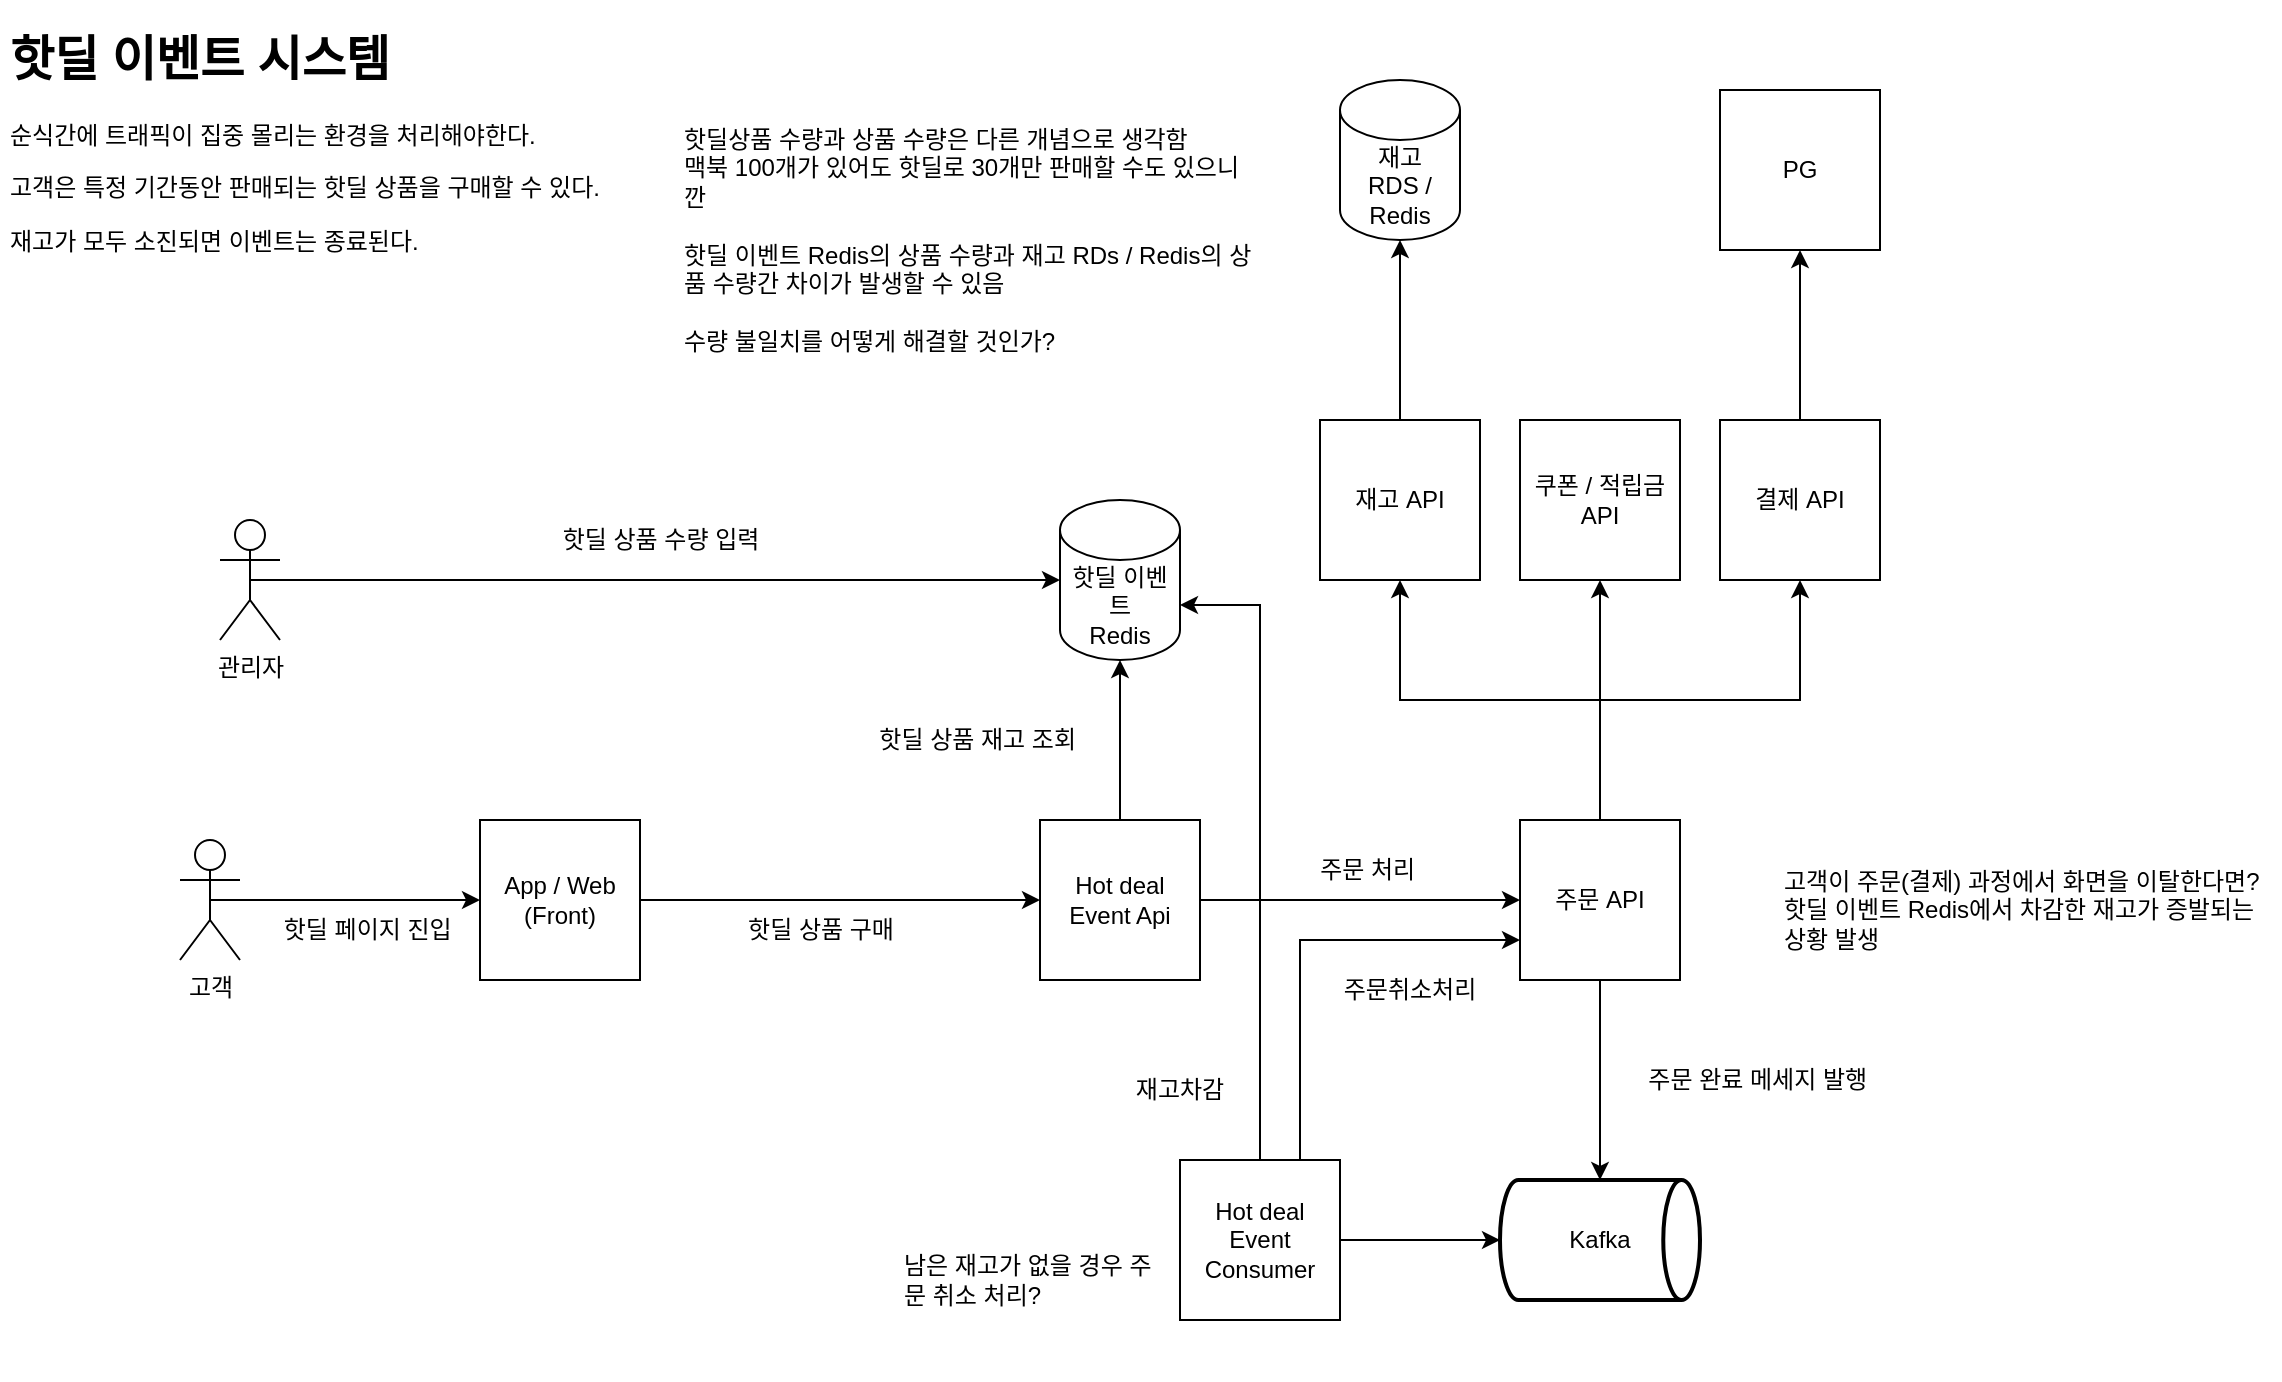 <mxfile version="21.0.8" type="github">
  <diagram name="페이지-1" id="THUsOuR64LjgHG88BtPO">
    <mxGraphModel dx="1242" dy="703" grid="1" gridSize="10" guides="1" tooltips="1" connect="1" arrows="1" fold="1" page="1" pageScale="1" pageWidth="827" pageHeight="1169" math="0" shadow="0">
      <root>
        <mxCell id="0" />
        <mxCell id="1" parent="0" />
        <mxCell id="NrB0Wtn4uWU9AvgZ2HFs-1" value="&lt;h1&gt;핫딜 이벤트 시스템&lt;/h1&gt;&lt;p&gt;순식간에 트래픽이 집중 몰리는 환경을 처리해야한다.&lt;/p&gt;&lt;p&gt;고객은 특정 기간동안 판매되는 핫딜 상품을 구매할 수 있다.&lt;/p&gt;&lt;p&gt;재고가 모두 소진되면 이벤트는 종료된다.&lt;/p&gt;&lt;p&gt;&lt;br&gt;&lt;/p&gt;" style="text;html=1;strokeColor=none;fillColor=none;spacing=5;spacingTop=-20;whiteSpace=wrap;overflow=hidden;rounded=0;" parent="1" vertex="1">
          <mxGeometry x="120" y="120" width="340" height="150" as="geometry" />
        </mxCell>
        <mxCell id="NrB0Wtn4uWU9AvgZ2HFs-4" style="edgeStyle=orthogonalEdgeStyle;rounded=0;orthogonalLoop=1;jettySize=auto;html=1;exitX=0.5;exitY=0.5;exitDx=0;exitDy=0;exitPerimeter=0;entryX=0;entryY=0.5;entryDx=0;entryDy=0;" parent="1" source="NrB0Wtn4uWU9AvgZ2HFs-2" target="NrB0Wtn4uWU9AvgZ2HFs-3" edge="1">
          <mxGeometry relative="1" as="geometry" />
        </mxCell>
        <mxCell id="NrB0Wtn4uWU9AvgZ2HFs-2" value="고객" style="shape=umlActor;verticalLabelPosition=bottom;verticalAlign=top;html=1;outlineConnect=0;" parent="1" vertex="1">
          <mxGeometry x="210" y="530" width="30" height="60" as="geometry" />
        </mxCell>
        <mxCell id="NrB0Wtn4uWU9AvgZ2HFs-6" style="edgeStyle=orthogonalEdgeStyle;rounded=0;orthogonalLoop=1;jettySize=auto;html=1;exitX=1;exitY=0.5;exitDx=0;exitDy=0;entryX=0;entryY=0.5;entryDx=0;entryDy=0;" parent="1" source="NrB0Wtn4uWU9AvgZ2HFs-3" target="NrB0Wtn4uWU9AvgZ2HFs-5" edge="1">
          <mxGeometry relative="1" as="geometry" />
        </mxCell>
        <mxCell id="NrB0Wtn4uWU9AvgZ2HFs-3" value="App / Web&lt;br&gt;(Front)" style="whiteSpace=wrap;html=1;aspect=fixed;" parent="1" vertex="1">
          <mxGeometry x="360" y="520" width="80" height="80" as="geometry" />
        </mxCell>
        <mxCell id="NrB0Wtn4uWU9AvgZ2HFs-8" style="edgeStyle=orthogonalEdgeStyle;rounded=0;orthogonalLoop=1;jettySize=auto;html=1;exitX=0.5;exitY=0;exitDx=0;exitDy=0;entryX=0.5;entryY=1;entryDx=0;entryDy=0;entryPerimeter=0;" parent="1" source="NrB0Wtn4uWU9AvgZ2HFs-5" target="NrB0Wtn4uWU9AvgZ2HFs-7" edge="1">
          <mxGeometry relative="1" as="geometry" />
        </mxCell>
        <mxCell id="NrB0Wtn4uWU9AvgZ2HFs-14" style="edgeStyle=orthogonalEdgeStyle;rounded=0;orthogonalLoop=1;jettySize=auto;html=1;exitX=1;exitY=0.5;exitDx=0;exitDy=0;entryX=0;entryY=0.5;entryDx=0;entryDy=0;" parent="1" source="NrB0Wtn4uWU9AvgZ2HFs-5" target="NrB0Wtn4uWU9AvgZ2HFs-13" edge="1">
          <mxGeometry relative="1" as="geometry" />
        </mxCell>
        <mxCell id="NrB0Wtn4uWU9AvgZ2HFs-5" value="Hot deal Event Api" style="whiteSpace=wrap;html=1;aspect=fixed;" parent="1" vertex="1">
          <mxGeometry x="640" y="520" width="80" height="80" as="geometry" />
        </mxCell>
        <mxCell id="NrB0Wtn4uWU9AvgZ2HFs-7" value="핫딜 이벤트&lt;br&gt;Redis" style="shape=cylinder3;whiteSpace=wrap;html=1;boundedLbl=1;backgroundOutline=1;size=15;" parent="1" vertex="1">
          <mxGeometry x="650" y="360" width="60" height="80" as="geometry" />
        </mxCell>
        <mxCell id="NrB0Wtn4uWU9AvgZ2HFs-9" value="핫딜 상품 재고 조회&amp;nbsp;" style="text;html=1;align=center;verticalAlign=middle;resizable=0;points=[];autosize=1;strokeColor=none;fillColor=none;" parent="1" vertex="1">
          <mxGeometry x="545" y="465" width="130" height="30" as="geometry" />
        </mxCell>
        <mxCell id="NrB0Wtn4uWU9AvgZ2HFs-10" value="핫딜 페이지 진입&amp;nbsp;" style="text;html=1;align=center;verticalAlign=middle;resizable=0;points=[];autosize=1;strokeColor=none;fillColor=none;" parent="1" vertex="1">
          <mxGeometry x="250" y="560" width="110" height="30" as="geometry" />
        </mxCell>
        <mxCell id="NrB0Wtn4uWU9AvgZ2HFs-11" value="핫딜 상품 구매" style="text;html=1;align=center;verticalAlign=middle;resizable=0;points=[];autosize=1;strokeColor=none;fillColor=none;" parent="1" vertex="1">
          <mxGeometry x="480" y="560" width="100" height="30" as="geometry" />
        </mxCell>
        <mxCell id="NrB0Wtn4uWU9AvgZ2HFs-18" style="edgeStyle=orthogonalEdgeStyle;rounded=0;orthogonalLoop=1;jettySize=auto;html=1;exitX=0.5;exitY=0;exitDx=0;exitDy=0;entryX=0.5;entryY=1;entryDx=0;entryDy=0;" parent="1" source="NrB0Wtn4uWU9AvgZ2HFs-13" target="NrB0Wtn4uWU9AvgZ2HFs-15" edge="1">
          <mxGeometry relative="1" as="geometry" />
        </mxCell>
        <mxCell id="NrB0Wtn4uWU9AvgZ2HFs-19" style="edgeStyle=orthogonalEdgeStyle;rounded=0;orthogonalLoop=1;jettySize=auto;html=1;exitX=0.5;exitY=0;exitDx=0;exitDy=0;entryX=0.5;entryY=1;entryDx=0;entryDy=0;" parent="1" source="NrB0Wtn4uWU9AvgZ2HFs-13" target="NrB0Wtn4uWU9AvgZ2HFs-16" edge="1">
          <mxGeometry relative="1" as="geometry" />
        </mxCell>
        <mxCell id="NrB0Wtn4uWU9AvgZ2HFs-20" style="edgeStyle=orthogonalEdgeStyle;rounded=0;orthogonalLoop=1;jettySize=auto;html=1;exitX=0.5;exitY=0;exitDx=0;exitDy=0;entryX=0.5;entryY=1;entryDx=0;entryDy=0;" parent="1" source="NrB0Wtn4uWU9AvgZ2HFs-13" target="NrB0Wtn4uWU9AvgZ2HFs-17" edge="1">
          <mxGeometry relative="1" as="geometry" />
        </mxCell>
        <mxCell id="NrB0Wtn4uWU9AvgZ2HFs-32" style="edgeStyle=orthogonalEdgeStyle;rounded=0;orthogonalLoop=1;jettySize=auto;html=1;exitX=0.5;exitY=1;exitDx=0;exitDy=0;" parent="1" source="NrB0Wtn4uWU9AvgZ2HFs-13" target="NrB0Wtn4uWU9AvgZ2HFs-31" edge="1">
          <mxGeometry relative="1" as="geometry" />
        </mxCell>
        <mxCell id="NrB0Wtn4uWU9AvgZ2HFs-13" value="주문 API" style="whiteSpace=wrap;html=1;aspect=fixed;" parent="1" vertex="1">
          <mxGeometry x="880" y="520" width="80" height="80" as="geometry" />
        </mxCell>
        <mxCell id="NrB0Wtn4uWU9AvgZ2HFs-27" style="edgeStyle=orthogonalEdgeStyle;rounded=0;orthogonalLoop=1;jettySize=auto;html=1;exitX=0.5;exitY=0;exitDx=0;exitDy=0;entryX=0.5;entryY=1;entryDx=0;entryDy=0;entryPerimeter=0;" parent="1" source="NrB0Wtn4uWU9AvgZ2HFs-15" target="NrB0Wtn4uWU9AvgZ2HFs-26" edge="1">
          <mxGeometry relative="1" as="geometry" />
        </mxCell>
        <mxCell id="NrB0Wtn4uWU9AvgZ2HFs-15" value="재고 API" style="whiteSpace=wrap;html=1;aspect=fixed;" parent="1" vertex="1">
          <mxGeometry x="780" y="320" width="80" height="80" as="geometry" />
        </mxCell>
        <mxCell id="NrB0Wtn4uWU9AvgZ2HFs-16" value="쿠폰 / 적립금API" style="whiteSpace=wrap;html=1;aspect=fixed;" parent="1" vertex="1">
          <mxGeometry x="880" y="320" width="80" height="80" as="geometry" />
        </mxCell>
        <mxCell id="VDb1RJbqHZAIUsTDeYEj-2" style="edgeStyle=orthogonalEdgeStyle;rounded=0;orthogonalLoop=1;jettySize=auto;html=1;exitX=0.5;exitY=0;exitDx=0;exitDy=0;entryX=0.5;entryY=1;entryDx=0;entryDy=0;" edge="1" parent="1" source="NrB0Wtn4uWU9AvgZ2HFs-17" target="VDb1RJbqHZAIUsTDeYEj-1">
          <mxGeometry relative="1" as="geometry" />
        </mxCell>
        <mxCell id="NrB0Wtn4uWU9AvgZ2HFs-17" value="결제 API" style="whiteSpace=wrap;html=1;aspect=fixed;" parent="1" vertex="1">
          <mxGeometry x="980" y="320" width="80" height="80" as="geometry" />
        </mxCell>
        <mxCell id="NrB0Wtn4uWU9AvgZ2HFs-23" style="edgeStyle=orthogonalEdgeStyle;rounded=0;orthogonalLoop=1;jettySize=auto;html=1;exitX=0.5;exitY=0.5;exitDx=0;exitDy=0;exitPerimeter=0;entryX=0;entryY=0.5;entryDx=0;entryDy=0;entryPerimeter=0;" parent="1" source="NrB0Wtn4uWU9AvgZ2HFs-21" target="NrB0Wtn4uWU9AvgZ2HFs-7" edge="1">
          <mxGeometry relative="1" as="geometry" />
        </mxCell>
        <mxCell id="NrB0Wtn4uWU9AvgZ2HFs-21" value="관리자" style="shape=umlActor;verticalLabelPosition=bottom;verticalAlign=top;html=1;outlineConnect=0;" parent="1" vertex="1">
          <mxGeometry x="230" y="370" width="30" height="60" as="geometry" />
        </mxCell>
        <mxCell id="NrB0Wtn4uWU9AvgZ2HFs-24" value="핫딜 상품 수량 입력" style="text;html=1;align=center;verticalAlign=middle;resizable=0;points=[];autosize=1;strokeColor=none;fillColor=none;" parent="1" vertex="1">
          <mxGeometry x="390" y="365" width="120" height="30" as="geometry" />
        </mxCell>
        <mxCell id="NrB0Wtn4uWU9AvgZ2HFs-26" value="재고&lt;br&gt;RDS / Redis" style="shape=cylinder3;whiteSpace=wrap;html=1;boundedLbl=1;backgroundOutline=1;size=15;" parent="1" vertex="1">
          <mxGeometry x="790" y="150" width="60" height="80" as="geometry" />
        </mxCell>
        <mxCell id="NrB0Wtn4uWU9AvgZ2HFs-28" value="주문 처리&amp;nbsp;" style="text;html=1;align=center;verticalAlign=middle;resizable=0;points=[];autosize=1;strokeColor=none;fillColor=none;" parent="1" vertex="1">
          <mxGeometry x="770" y="530" width="70" height="30" as="geometry" />
        </mxCell>
        <mxCell id="NrB0Wtn4uWU9AvgZ2HFs-29" value="핫딜상품 수량과 상품 수량은 다른 개념으로 생각함&lt;br&gt;맥북 100개가 있어도 핫딜로 30개만 판매할 수도 있으니깐&lt;br&gt;&lt;br&gt;핫딜 이벤트 Redis의 상품 수량과 재고 RDs / Redis의 상품 수량간 차이가 발생할 수 있음&lt;br&gt;&lt;br&gt;수량 불일치를 어떻게 해결할 것인가?" style="text;html=1;strokeColor=none;fillColor=none;align=left;verticalAlign=middle;whiteSpace=wrap;rounded=0;" parent="1" vertex="1">
          <mxGeometry x="460" y="170" width="290" height="120" as="geometry" />
        </mxCell>
        <mxCell id="NrB0Wtn4uWU9AvgZ2HFs-30" value="고객이 주문(결제) 과정에서 화면을 이탈한다면?&lt;br&gt;핫딜 이벤트 Redis에서 차감한 재고가 증발되는 상황 발생" style="text;html=1;strokeColor=none;fillColor=none;align=left;verticalAlign=middle;whiteSpace=wrap;rounded=0;" parent="1" vertex="1">
          <mxGeometry x="1010" y="520" width="250" height="90" as="geometry" />
        </mxCell>
        <mxCell id="NrB0Wtn4uWU9AvgZ2HFs-31" value="Kafka" style="strokeWidth=2;html=1;shape=mxgraph.flowchart.direct_data;whiteSpace=wrap;" parent="1" vertex="1">
          <mxGeometry x="870" y="700" width="100" height="60" as="geometry" />
        </mxCell>
        <mxCell id="NrB0Wtn4uWU9AvgZ2HFs-33" value="주문 완료 메세지 발행&amp;nbsp;" style="text;html=1;align=center;verticalAlign=middle;resizable=0;points=[];autosize=1;strokeColor=none;fillColor=none;" parent="1" vertex="1">
          <mxGeometry x="930" y="635" width="140" height="30" as="geometry" />
        </mxCell>
        <mxCell id="hMik_GF9KgFQ4EGa2ahF-2" style="edgeStyle=orthogonalEdgeStyle;rounded=0;orthogonalLoop=1;jettySize=auto;html=1;exitX=1;exitY=0.5;exitDx=0;exitDy=0;entryX=0;entryY=0.5;entryDx=0;entryDy=0;entryPerimeter=0;" parent="1" source="hMik_GF9KgFQ4EGa2ahF-1" target="NrB0Wtn4uWU9AvgZ2HFs-31" edge="1">
          <mxGeometry relative="1" as="geometry" />
        </mxCell>
        <mxCell id="hMik_GF9KgFQ4EGa2ahF-3" style="edgeStyle=orthogonalEdgeStyle;rounded=0;orthogonalLoop=1;jettySize=auto;html=1;exitX=0.5;exitY=0;exitDx=0;exitDy=0;entryX=1;entryY=0;entryDx=0;entryDy=52.5;entryPerimeter=0;" parent="1" source="hMik_GF9KgFQ4EGa2ahF-1" target="NrB0Wtn4uWU9AvgZ2HFs-7" edge="1">
          <mxGeometry relative="1" as="geometry" />
        </mxCell>
        <mxCell id="hMik_GF9KgFQ4EGa2ahF-6" style="edgeStyle=orthogonalEdgeStyle;rounded=0;orthogonalLoop=1;jettySize=auto;html=1;exitX=0.75;exitY=0;exitDx=0;exitDy=0;entryX=0;entryY=0.75;entryDx=0;entryDy=0;" parent="1" source="hMik_GF9KgFQ4EGa2ahF-1" target="NrB0Wtn4uWU9AvgZ2HFs-13" edge="1">
          <mxGeometry relative="1" as="geometry" />
        </mxCell>
        <mxCell id="hMik_GF9KgFQ4EGa2ahF-1" value="Hot deal Event Consumer" style="whiteSpace=wrap;html=1;aspect=fixed;" parent="1" vertex="1">
          <mxGeometry x="710" y="690" width="80" height="80" as="geometry" />
        </mxCell>
        <mxCell id="hMik_GF9KgFQ4EGa2ahF-4" value="재고차감" style="text;html=1;strokeColor=none;fillColor=none;align=center;verticalAlign=middle;whiteSpace=wrap;rounded=0;" parent="1" vertex="1">
          <mxGeometry x="680" y="640" width="60" height="30" as="geometry" />
        </mxCell>
        <mxCell id="hMik_GF9KgFQ4EGa2ahF-5" value="남은 재고가 없을 경우 주문 취소 처리?&amp;nbsp;" style="text;html=1;strokeColor=none;fillColor=none;align=left;verticalAlign=middle;whiteSpace=wrap;rounded=0;" parent="1" vertex="1">
          <mxGeometry x="570" y="700" width="130" height="100" as="geometry" />
        </mxCell>
        <mxCell id="hMik_GF9KgFQ4EGa2ahF-7" value="주문취소처리" style="text;html=1;strokeColor=none;fillColor=none;align=center;verticalAlign=middle;whiteSpace=wrap;rounded=0;" parent="1" vertex="1">
          <mxGeometry x="790" y="590" width="70" height="30" as="geometry" />
        </mxCell>
        <mxCell id="VDb1RJbqHZAIUsTDeYEj-1" value="PG" style="whiteSpace=wrap;html=1;aspect=fixed;" vertex="1" parent="1">
          <mxGeometry x="980" y="155" width="80" height="80" as="geometry" />
        </mxCell>
      </root>
    </mxGraphModel>
  </diagram>
</mxfile>
